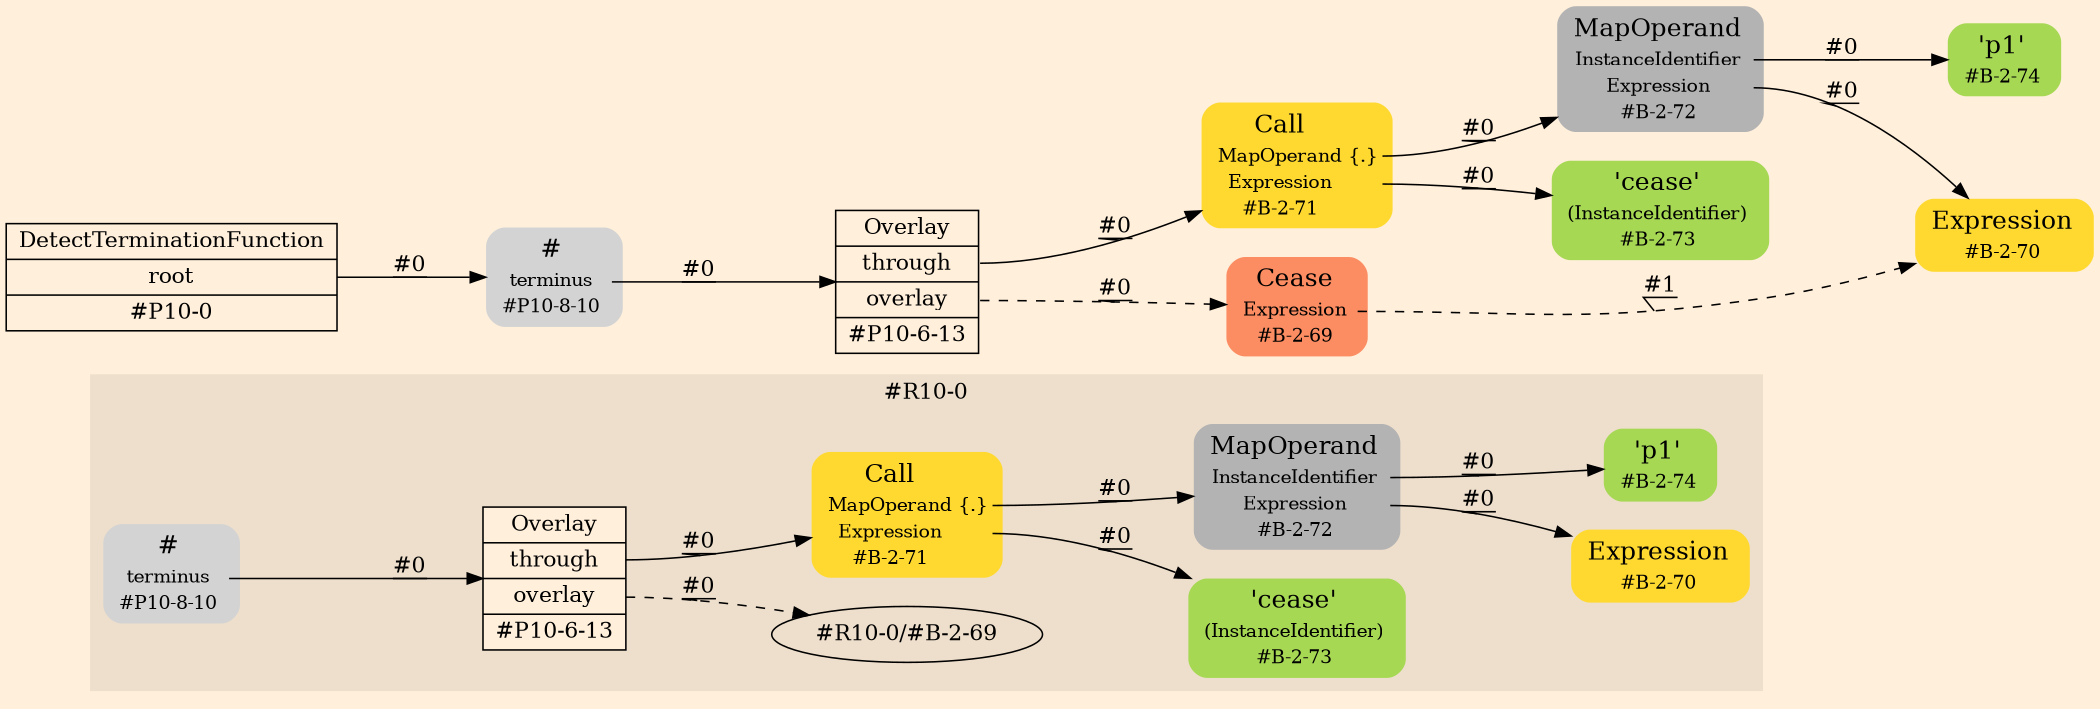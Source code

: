 digraph Inferno {
graph [
rankdir = "LR"
ranksep = 1.0
size = "14,20"
bgcolor = antiquewhite1
];
node [
];
subgraph "cluster#R10-0" {
label = "#R10-0"
style = "filled"
color = antiquewhite2
"#R10-0/#P10-8-10" [
shape = "plaintext"
label = <<TABLE BORDER="0" CELLBORDER="0" CELLSPACING="0">
 <TR>
  <TD><FONT POINT-SIZE="16.0">#</FONT></TD>
  <TD></TD>
 </TR>
 <TR>
  <TD>terminus</TD>
  <TD PORT="port0"></TD>
 </TR>
 <TR>
  <TD>#P10-8-10</TD>
  <TD PORT="port1"></TD>
 </TR>
</TABLE>>
style = "rounded,filled"
fontsize = "12"
];
"#R10-0/#B-2-70" [
shape = "plaintext"
fillcolor = "/set28/6"
label = <<TABLE BORDER="0" CELLBORDER="0" CELLSPACING="0">
 <TR>
  <TD><FONT POINT-SIZE="16.0">Expression</FONT></TD>
  <TD></TD>
 </TR>
 <TR>
  <TD>#B-2-70</TD>
  <TD PORT="port0"></TD>
 </TR>
</TABLE>>
style = "rounded,filled"
fontsize = "12"
];
"#R10-0/#B-2-71" [
shape = "plaintext"
fillcolor = "/set28/6"
label = <<TABLE BORDER="0" CELLBORDER="0" CELLSPACING="0">
 <TR>
  <TD><FONT POINT-SIZE="16.0">Call</FONT></TD>
  <TD></TD>
 </TR>
 <TR>
  <TD>MapOperand</TD>
  <TD PORT="port0">{.}</TD>
 </TR>
 <TR>
  <TD>Expression</TD>
  <TD PORT="port1"></TD>
 </TR>
 <TR>
  <TD>#B-2-71</TD>
  <TD PORT="port2"></TD>
 </TR>
</TABLE>>
style = "rounded,filled"
fontsize = "12"
];
"#R10-0/#B-2-72" [
shape = "plaintext"
fillcolor = "/set28/8"
label = <<TABLE BORDER="0" CELLBORDER="0" CELLSPACING="0">
 <TR>
  <TD><FONT POINT-SIZE="16.0">MapOperand</FONT></TD>
  <TD></TD>
 </TR>
 <TR>
  <TD>InstanceIdentifier</TD>
  <TD PORT="port0"></TD>
 </TR>
 <TR>
  <TD>Expression</TD>
  <TD PORT="port1"></TD>
 </TR>
 <TR>
  <TD>#B-2-72</TD>
  <TD PORT="port2"></TD>
 </TR>
</TABLE>>
style = "rounded,filled"
fontsize = "12"
];
"#R10-0/#P10-6-13" [
shape = "record"
label = "<fixed> Overlay | <port0> through | <port1> overlay | <port2> #P10-6-13"
style = "filled"
fontsize = "14"
fillcolor = antiquewhite1
];
"#R10-0/#B-2-73" [
shape = "plaintext"
fillcolor = "/set28/5"
label = <<TABLE BORDER="0" CELLBORDER="0" CELLSPACING="0">
 <TR>
  <TD><FONT POINT-SIZE="16.0">'cease'</FONT></TD>
  <TD></TD>
 </TR>
 <TR>
  <TD>(InstanceIdentifier)</TD>
  <TD PORT="port0"></TD>
 </TR>
 <TR>
  <TD>#B-2-73</TD>
  <TD PORT="port1"></TD>
 </TR>
</TABLE>>
style = "rounded,filled"
fontsize = "12"
];
"#R10-0/#B-2-74" [
shape = "plaintext"
fillcolor = "/set28/5"
label = <<TABLE BORDER="0" CELLBORDER="0" CELLSPACING="0">
 <TR>
  <TD><FONT POINT-SIZE="16.0">'p1'</FONT></TD>
  <TD></TD>
 </TR>
 <TR>
  <TD>#B-2-74</TD>
  <TD PORT="port0"></TD>
 </TR>
</TABLE>>
style = "rounded,filled"
fontsize = "12"
];
"#R10-0/#P10-8-10":port0 -> "#R10-0/#P10-6-13" [style="solid"
label = "#0"
decorate = true
];
"#R10-0/#B-2-71":port0 -> "#R10-0/#B-2-72" [style="solid"
label = "#0"
decorate = true
];
"#R10-0/#B-2-71":port1 -> "#R10-0/#B-2-73" [style="solid"
label = "#0"
decorate = true
];
"#R10-0/#B-2-72":port0 -> "#R10-0/#B-2-74" [style="solid"
label = "#0"
decorate = true
];
"#R10-0/#B-2-72":port1 -> "#R10-0/#B-2-70" [style="solid"
label = "#0"
decorate = true
];
"#R10-0/#P10-6-13":port0 -> "#R10-0/#B-2-71" [style="solid"
label = "#0"
decorate = true
];
"#R10-0/#P10-6-13":port1 -> "#R10-0/#B-2-69" [style="dashed"
label = "#0"
decorate = true
];
}
"/CR#P10-0" [
shape = "record"
fillcolor = "transparent"
label = "<fixed> DetectTerminationFunction | <port0> root | <port1> #P10-0"
style = "filled"
fontsize = "14"
fillcolor = antiquewhite1
];
"/#P10-8-10" [
shape = "plaintext"
label = <<TABLE BORDER="0" CELLBORDER="0" CELLSPACING="0">
 <TR>
  <TD><FONT POINT-SIZE="16.0">#</FONT></TD>
  <TD></TD>
 </TR>
 <TR>
  <TD>terminus</TD>
  <TD PORT="port0"></TD>
 </TR>
 <TR>
  <TD>#P10-8-10</TD>
  <TD PORT="port1"></TD>
 </TR>
</TABLE>>
style = "rounded,filled"
fontsize = "12"
];
"/#P10-6-13" [
shape = "record"
label = "<fixed> Overlay | <port0> through | <port1> overlay | <port2> #P10-6-13"
style = "filled"
fontsize = "14"
fillcolor = antiquewhite1
];
"/#B-2-71" [
shape = "plaintext"
fillcolor = "/set28/6"
label = <<TABLE BORDER="0" CELLBORDER="0" CELLSPACING="0">
 <TR>
  <TD><FONT POINT-SIZE="16.0">Call</FONT></TD>
  <TD></TD>
 </TR>
 <TR>
  <TD>MapOperand</TD>
  <TD PORT="port0">{.}</TD>
 </TR>
 <TR>
  <TD>Expression</TD>
  <TD PORT="port1"></TD>
 </TR>
 <TR>
  <TD>#B-2-71</TD>
  <TD PORT="port2"></TD>
 </TR>
</TABLE>>
style = "rounded,filled"
fontsize = "12"
];
"/#B-2-72" [
shape = "plaintext"
fillcolor = "/set28/8"
label = <<TABLE BORDER="0" CELLBORDER="0" CELLSPACING="0">
 <TR>
  <TD><FONT POINT-SIZE="16.0">MapOperand</FONT></TD>
  <TD></TD>
 </TR>
 <TR>
  <TD>InstanceIdentifier</TD>
  <TD PORT="port0"></TD>
 </TR>
 <TR>
  <TD>Expression</TD>
  <TD PORT="port1"></TD>
 </TR>
 <TR>
  <TD>#B-2-72</TD>
  <TD PORT="port2"></TD>
 </TR>
</TABLE>>
style = "rounded,filled"
fontsize = "12"
];
"/#B-2-74" [
shape = "plaintext"
fillcolor = "/set28/5"
label = <<TABLE BORDER="0" CELLBORDER="0" CELLSPACING="0">
 <TR>
  <TD><FONT POINT-SIZE="16.0">'p1'</FONT></TD>
  <TD></TD>
 </TR>
 <TR>
  <TD>#B-2-74</TD>
  <TD PORT="port0"></TD>
 </TR>
</TABLE>>
style = "rounded,filled"
fontsize = "12"
];
"/#B-2-70" [
shape = "plaintext"
fillcolor = "/set28/6"
label = <<TABLE BORDER="0" CELLBORDER="0" CELLSPACING="0">
 <TR>
  <TD><FONT POINT-SIZE="16.0">Expression</FONT></TD>
  <TD></TD>
 </TR>
 <TR>
  <TD>#B-2-70</TD>
  <TD PORT="port0"></TD>
 </TR>
</TABLE>>
style = "rounded,filled"
fontsize = "12"
];
"/#B-2-73" [
shape = "plaintext"
fillcolor = "/set28/5"
label = <<TABLE BORDER="0" CELLBORDER="0" CELLSPACING="0">
 <TR>
  <TD><FONT POINT-SIZE="16.0">'cease'</FONT></TD>
  <TD></TD>
 </TR>
 <TR>
  <TD>(InstanceIdentifier)</TD>
  <TD PORT="port0"></TD>
 </TR>
 <TR>
  <TD>#B-2-73</TD>
  <TD PORT="port1"></TD>
 </TR>
</TABLE>>
style = "rounded,filled"
fontsize = "12"
];
"/#B-2-69" [
shape = "plaintext"
fillcolor = "/set28/2"
label = <<TABLE BORDER="0" CELLBORDER="0" CELLSPACING="0">
 <TR>
  <TD><FONT POINT-SIZE="16.0">Cease</FONT></TD>
  <TD></TD>
 </TR>
 <TR>
  <TD>Expression</TD>
  <TD PORT="port0"></TD>
 </TR>
 <TR>
  <TD>#B-2-69</TD>
  <TD PORT="port1"></TD>
 </TR>
</TABLE>>
style = "rounded,filled"
fontsize = "12"
];
"/CR#P10-0":port0 -> "/#P10-8-10" [style="solid"
label = "#0"
decorate = true
];
"/#P10-8-10":port0 -> "/#P10-6-13" [style="solid"
label = "#0"
decorate = true
];
"/#P10-6-13":port0 -> "/#B-2-71" [style="solid"
label = "#0"
decorate = true
];
"/#P10-6-13":port1 -> "/#B-2-69" [style="dashed"
label = "#0"
decorate = true
];
"/#B-2-71":port0 -> "/#B-2-72" [style="solid"
label = "#0"
decorate = true
];
"/#B-2-71":port1 -> "/#B-2-73" [style="solid"
label = "#0"
decorate = true
];
"/#B-2-72":port0 -> "/#B-2-74" [style="solid"
label = "#0"
decorate = true
];
"/#B-2-72":port1 -> "/#B-2-70" [style="solid"
label = "#0"
decorate = true
];
"/#B-2-69":port0 -> "/#B-2-70" [style="dashed"
label = "#1"
decorate = true
];
}
